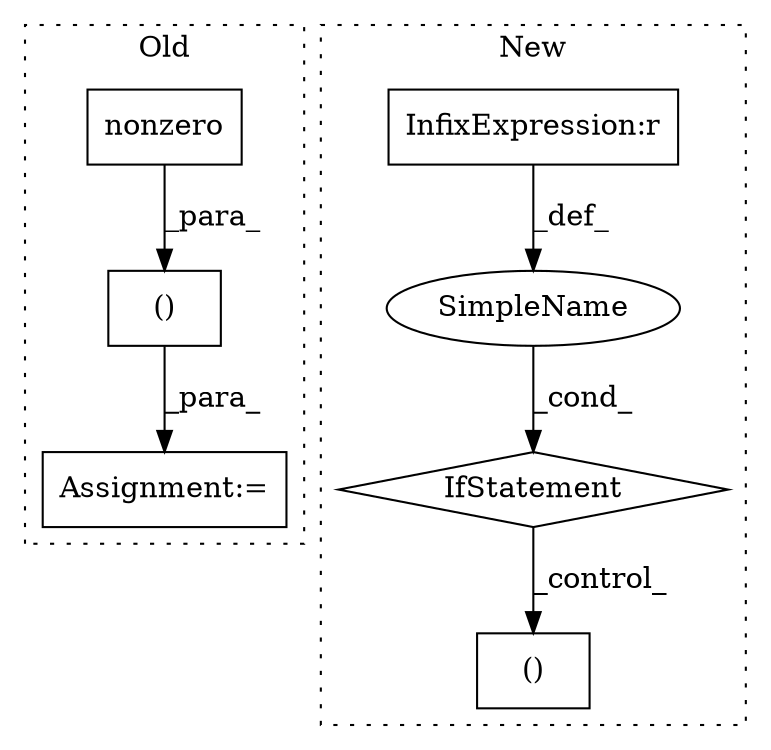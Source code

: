 digraph G {
subgraph cluster0 {
1 [label="nonzero" a="32" s="3193" l="9" shape="box"];
3 [label="Assignment:=" a="7" s="3212" l="1" shape="box"];
6 [label="()" a="106" s="3241" l="22" shape="box"];
label = "Old";
style="dotted";
}
subgraph cluster1 {
2 [label="()" a="106" s="3486" l="42" shape="box"];
4 [label="IfStatement" a="25" s="3413,3444" l="4,2" shape="diamond"];
5 [label="SimpleName" a="42" s="" l="" shape="ellipse"];
7 [label="InfixExpression:r" a="27" s="3428" l="4" shape="box"];
label = "New";
style="dotted";
}
1 -> 6 [label="_para_"];
4 -> 2 [label="_control_"];
5 -> 4 [label="_cond_"];
6 -> 3 [label="_para_"];
7 -> 5 [label="_def_"];
}